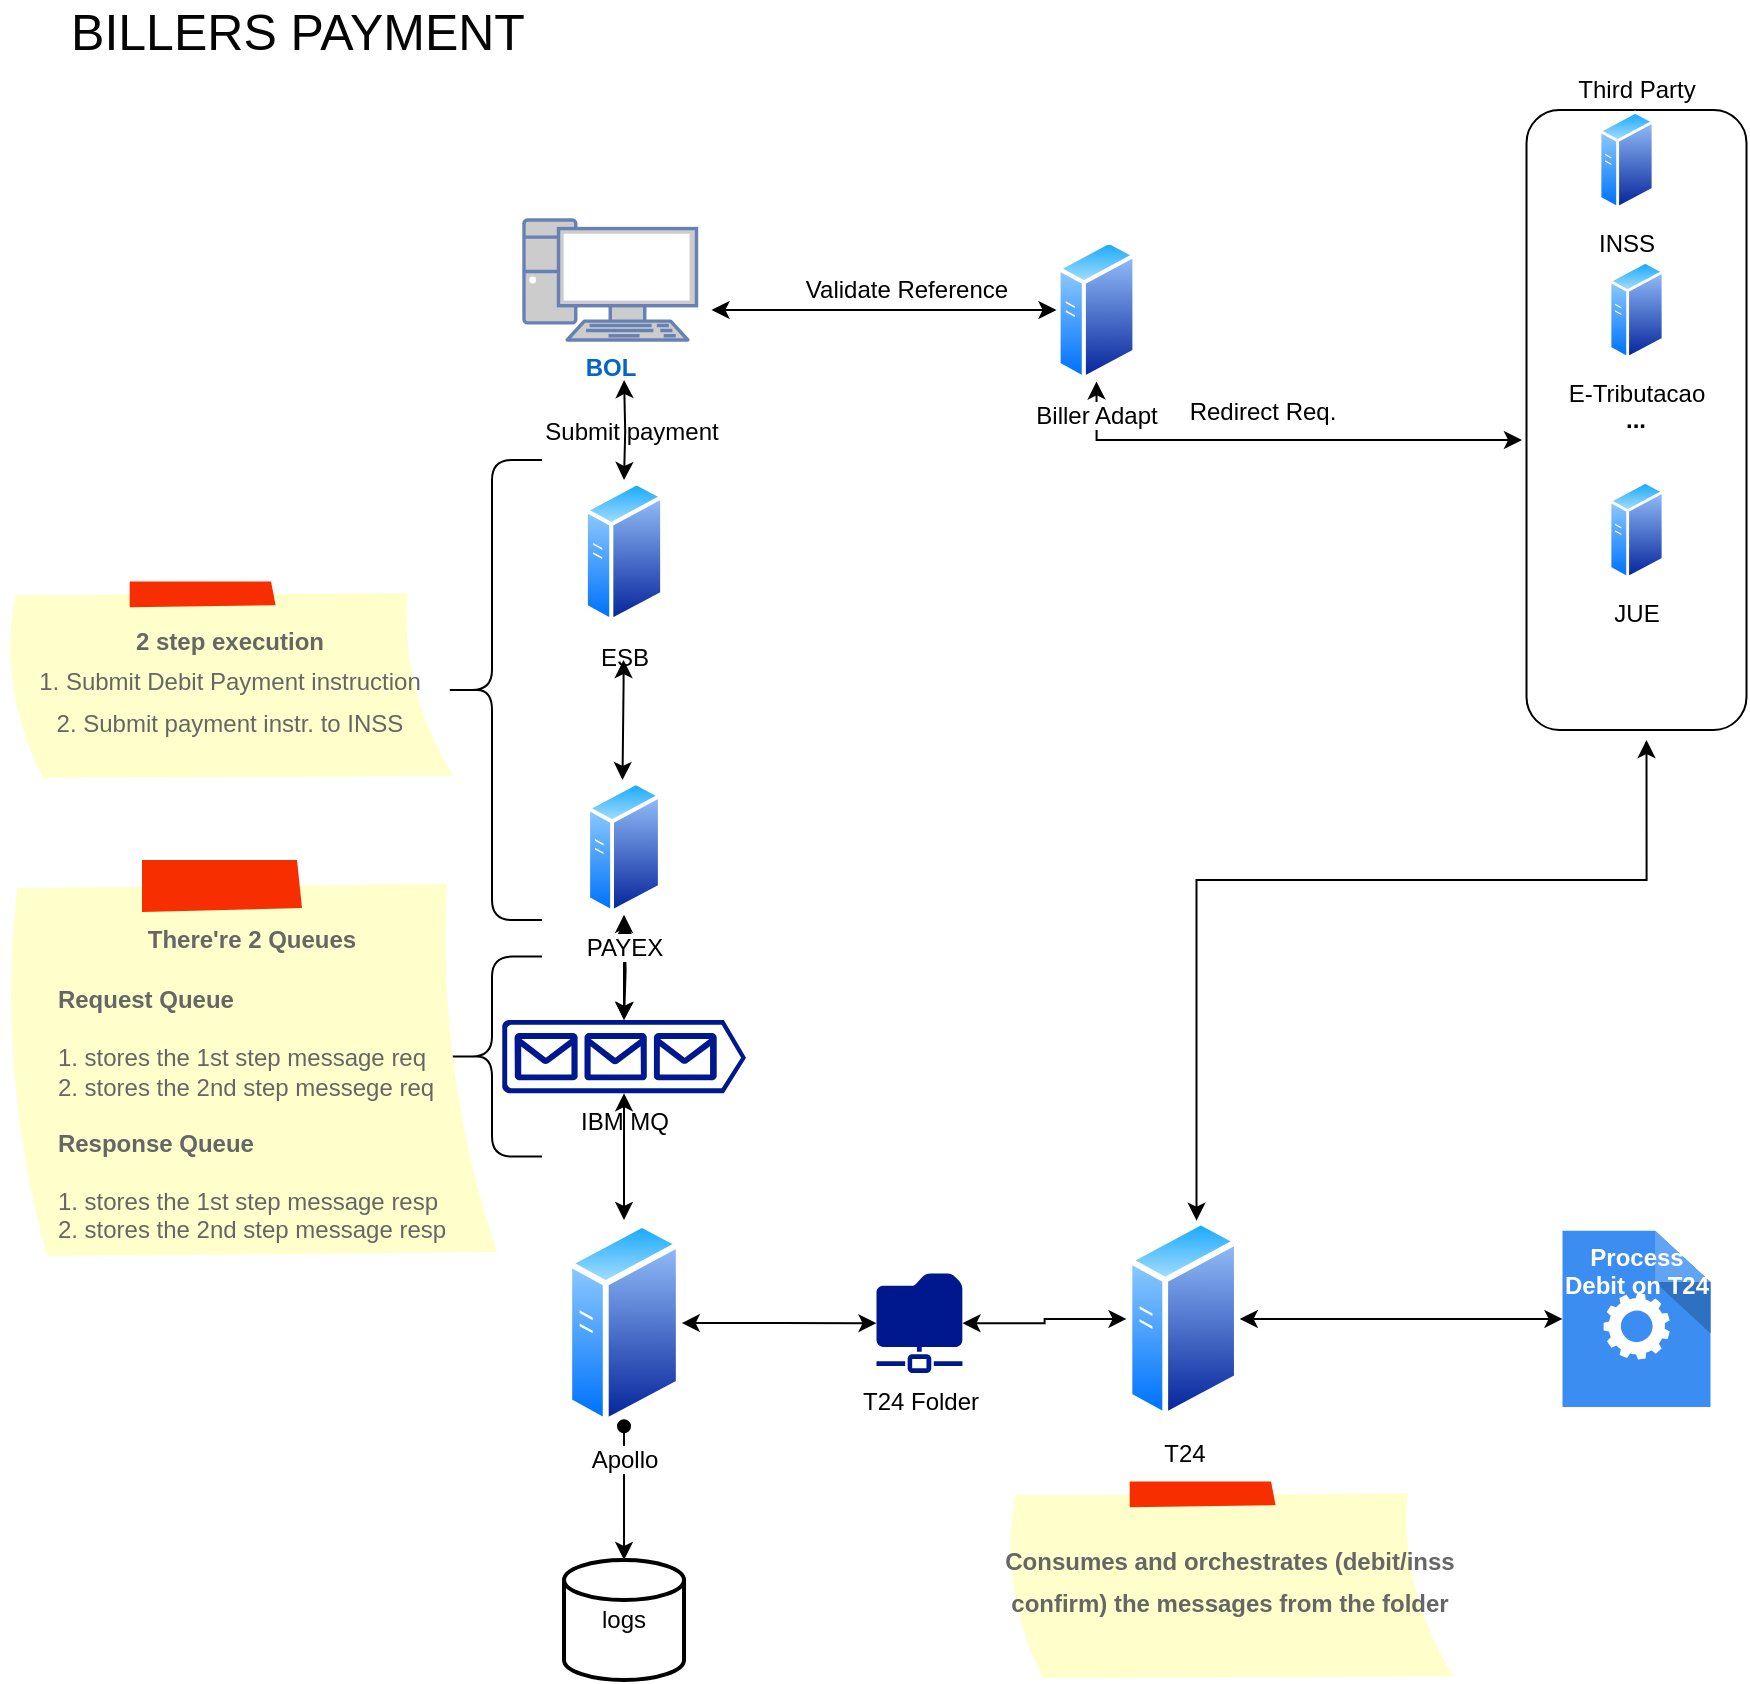 <mxfile version="20.8.20" type="github">
  <diagram name="Page-1" id="_bZPbaJvds2nwed7FF_N">
    <mxGraphModel dx="780" dy="397" grid="1" gridSize="10" guides="1" tooltips="1" connect="1" arrows="1" fold="1" page="1" pageScale="1" pageWidth="850" pageHeight="1100" background="#ffffff" math="0" shadow="0">
      <root>
        <mxCell id="0" />
        <mxCell id="1" parent="0" />
        <mxCell id="89XUOfNxnymho5QkixXb-4" value="&lt;b&gt;...&lt;/b&gt;" style="rounded=1;whiteSpace=wrap;html=1;" vertex="1" parent="1">
          <mxGeometry x="762.25" y="65" width="110" height="310" as="geometry" />
        </mxCell>
        <mxCell id="89XUOfNxnymho5QkixXb-17" style="edgeStyle=orthogonalEdgeStyle;rounded=0;orthogonalLoop=1;jettySize=auto;html=1;entryX=0.5;entryY=0;entryDx=0;entryDy=0;startArrow=classic;startFill=1;" edge="1" parent="1" target="89XUOfNxnymho5QkixXb-14">
          <mxGeometry relative="1" as="geometry">
            <mxPoint x="311.05" y="200" as="sourcePoint" />
          </mxGeometry>
        </mxCell>
        <mxCell id="89XUOfNxnymho5QkixXb-6" style="edgeStyle=orthogonalEdgeStyle;rounded=0;orthogonalLoop=1;jettySize=auto;html=1;startArrow=classic;startFill=1;" edge="1" parent="1" source="89XUOfNxnymho5QkixXb-2">
          <mxGeometry relative="1" as="geometry">
            <mxPoint x="760" y="230" as="targetPoint" />
            <Array as="points">
              <mxPoint x="547" y="230" />
              <mxPoint x="760" y="230" />
            </Array>
          </mxGeometry>
        </mxCell>
        <mxCell id="89XUOfNxnymho5QkixXb-2" value="Biller Adapt" style="aspect=fixed;perimeter=ellipsePerimeter;html=1;align=center;shadow=0;dashed=0;spacingTop=3;image;image=img/lib/active_directory/generic_server.svg;" vertex="1" parent="1">
          <mxGeometry x="527.25" y="129.28" width="40" height="71.43" as="geometry" />
        </mxCell>
        <mxCell id="89XUOfNxnymho5QkixXb-5" value="Third Party" style="text;html=1;align=center;verticalAlign=middle;resizable=0;points=[];autosize=1;strokeColor=none;fillColor=none;" vertex="1" parent="1">
          <mxGeometry x="777.25" y="40" width="80" height="30" as="geometry" />
        </mxCell>
        <mxCell id="89XUOfNxnymho5QkixXb-7" value="INSS" style="aspect=fixed;perimeter=ellipsePerimeter;html=1;align=center;shadow=0;dashed=0;spacingTop=3;image;image=img/lib/active_directory/generic_server.svg;" vertex="1" parent="1">
          <mxGeometry x="798.25" y="65" width="28.0" height="50" as="geometry" />
        </mxCell>
        <mxCell id="89XUOfNxnymho5QkixXb-8" value="E-Tributacao" style="aspect=fixed;perimeter=ellipsePerimeter;html=1;align=center;shadow=0;dashed=0;spacingTop=3;image;image=img/lib/active_directory/generic_server.svg;" vertex="1" parent="1">
          <mxGeometry x="803.25" y="140" width="28.0" height="50" as="geometry" />
        </mxCell>
        <mxCell id="89XUOfNxnymho5QkixXb-10" value="JUE" style="aspect=fixed;perimeter=ellipsePerimeter;html=1;align=center;shadow=0;dashed=0;spacingTop=3;image;image=img/lib/active_directory/generic_server.svg;" vertex="1" parent="1">
          <mxGeometry x="803.25" y="250" width="28.0" height="50" as="geometry" />
        </mxCell>
        <mxCell id="89XUOfNxnymho5QkixXb-11" value="Validate Reference" style="text;html=1;align=center;verticalAlign=middle;resizable=0;points=[];autosize=1;strokeColor=none;fillColor=none;" vertex="1" parent="1">
          <mxGeometry x="392.25" y="140" width="120" height="30" as="geometry" />
        </mxCell>
        <mxCell id="89XUOfNxnymho5QkixXb-12" value="Redirect Req." style="text;html=1;align=center;verticalAlign=middle;resizable=0;points=[];autosize=1;strokeColor=none;fillColor=none;" vertex="1" parent="1">
          <mxGeometry x="580" y="200.71" width="100" height="30" as="geometry" />
        </mxCell>
        <mxCell id="89XUOfNxnymho5QkixXb-13" value="" style="endArrow=classic;startArrow=classic;html=1;rounded=0;entryX=0;entryY=0.5;entryDx=0;entryDy=0;" edge="1" parent="1" target="89XUOfNxnymho5QkixXb-2">
          <mxGeometry width="50" height="50" relative="1" as="geometry">
            <mxPoint x="354.75" y="164.999" as="sourcePoint" />
            <mxPoint x="467.25" y="150.71" as="targetPoint" />
          </mxGeometry>
        </mxCell>
        <mxCell id="89XUOfNxnymho5QkixXb-14" value="ESB" style="aspect=fixed;perimeter=ellipsePerimeter;html=1;align=center;shadow=0;dashed=0;spacingTop=3;image;image=img/lib/active_directory/generic_server.svg;" vertex="1" parent="1">
          <mxGeometry x="290.88" y="250" width="40.25" height="71.88" as="geometry" />
        </mxCell>
        <mxCell id="89XUOfNxnymho5QkixXb-21" style="edgeStyle=orthogonalEdgeStyle;rounded=0;orthogonalLoop=1;jettySize=auto;html=1;entryX=0.5;entryY=0;entryDx=0;entryDy=0;entryPerimeter=0;startArrow=classic;startFill=1;" edge="1" parent="1" source="89XUOfNxnymho5QkixXb-15" target="89XUOfNxnymho5QkixXb-20">
          <mxGeometry relative="1" as="geometry" />
        </mxCell>
        <mxCell id="89XUOfNxnymho5QkixXb-37" value="" style="edgeStyle=orthogonalEdgeStyle;rounded=0;orthogonalLoop=1;jettySize=auto;html=1;fontSize=12;fontColor=#050505;startArrow=classic;startFill=1;" edge="1" parent="1" target="89XUOfNxnymho5QkixXb-20">
          <mxGeometry relative="1" as="geometry">
            <mxPoint x="311.25" y="470" as="sourcePoint" />
          </mxGeometry>
        </mxCell>
        <mxCell id="89XUOfNxnymho5QkixXb-15" value="PAYEX" style="aspect=fixed;perimeter=ellipsePerimeter;html=1;align=center;shadow=0;dashed=0;spacingTop=3;image;image=img/lib/active_directory/generic_server.svg;" vertex="1" parent="1">
          <mxGeometry x="292.13" y="400" width="37.75" height="67.41" as="geometry" />
        </mxCell>
        <mxCell id="89XUOfNxnymho5QkixXb-24" style="edgeStyle=orthogonalEdgeStyle;rounded=0;orthogonalLoop=1;jettySize=auto;html=1;startArrow=classic;startFill=1;" edge="1" parent="1" source="89XUOfNxnymho5QkixXb-20" target="89XUOfNxnymho5QkixXb-22">
          <mxGeometry relative="1" as="geometry" />
        </mxCell>
        <mxCell id="89XUOfNxnymho5QkixXb-20" value="IBM MQ" style="sketch=0;aspect=fixed;pointerEvents=1;shadow=0;dashed=0;html=1;strokeColor=none;labelPosition=center;verticalLabelPosition=bottom;verticalAlign=top;align=center;fillColor=#00188D;shape=mxgraph.azure.queue_generic" vertex="1" parent="1">
          <mxGeometry x="250" y="520" width="122" height="36.6" as="geometry" />
        </mxCell>
        <mxCell id="89XUOfNxnymho5QkixXb-26" style="edgeStyle=orthogonalEdgeStyle;rounded=0;orthogonalLoop=1;jettySize=auto;html=1;startArrow=classic;startFill=1;" edge="1" parent="1" source="89XUOfNxnymho5QkixXb-22" target="89XUOfNxnymho5QkixXb-25">
          <mxGeometry relative="1" as="geometry" />
        </mxCell>
        <mxCell id="89XUOfNxnymho5QkixXb-45" style="edgeStyle=orthogonalEdgeStyle;rounded=0;orthogonalLoop=1;jettySize=auto;html=1;entryX=0.5;entryY=0;entryDx=0;entryDy=0;entryPerimeter=0;fontSize=12;fontColor=#050505;startArrow=oval;startFill=1;" edge="1" parent="1" source="89XUOfNxnymho5QkixXb-22" target="89XUOfNxnymho5QkixXb-44">
          <mxGeometry relative="1" as="geometry" />
        </mxCell>
        <mxCell id="89XUOfNxnymho5QkixXb-22" value="Apollo" style="aspect=fixed;perimeter=ellipsePerimeter;html=1;align=center;shadow=0;dashed=0;spacingTop=3;image;image=img/lib/active_directory/generic_server.svg;" vertex="1" parent="1">
          <mxGeometry x="282.13" y="620" width="57.75" height="103.12" as="geometry" />
        </mxCell>
        <mxCell id="89XUOfNxnymho5QkixXb-28" value="" style="edgeStyle=orthogonalEdgeStyle;rounded=0;orthogonalLoop=1;jettySize=auto;html=1;startArrow=classic;startFill=1;" edge="1" parent="1" source="89XUOfNxnymho5QkixXb-25" target="89XUOfNxnymho5QkixXb-27">
          <mxGeometry relative="1" as="geometry" />
        </mxCell>
        <mxCell id="89XUOfNxnymho5QkixXb-25" value="T24 Folder&lt;br&gt;" style="sketch=0;aspect=fixed;pointerEvents=1;shadow=0;dashed=0;html=1;strokeColor=none;labelPosition=center;verticalLabelPosition=bottom;verticalAlign=top;align=center;fillColor=#00188D;shape=mxgraph.mscae.enterprise.shared_folder" vertex="1" parent="1">
          <mxGeometry x="437.25" y="646.56" width="43" height="50" as="geometry" />
        </mxCell>
        <mxCell id="89XUOfNxnymho5QkixXb-31" style="edgeStyle=orthogonalEdgeStyle;rounded=0;orthogonalLoop=1;jettySize=auto;html=1;entryX=0.5;entryY=1;entryDx=0;entryDy=0;fontColor=#FFFFFF;startArrow=classic;startFill=1;" edge="1" parent="1" source="89XUOfNxnymho5QkixXb-27">
          <mxGeometry relative="1" as="geometry">
            <mxPoint x="822.25" y="380" as="targetPoint" />
            <Array as="points">
              <mxPoint x="597.25" y="450" />
              <mxPoint x="822.25" y="450" />
            </Array>
          </mxGeometry>
        </mxCell>
        <mxCell id="89XUOfNxnymho5QkixXb-32" style="edgeStyle=orthogonalEdgeStyle;rounded=0;orthogonalLoop=1;jettySize=auto;html=1;fontColor=#FFFFFF;startArrow=classic;startFill=1;" edge="1" parent="1" source="89XUOfNxnymho5QkixXb-27" target="89XUOfNxnymho5QkixXb-30">
          <mxGeometry relative="1" as="geometry" />
        </mxCell>
        <mxCell id="89XUOfNxnymho5QkixXb-27" value="T24" style="aspect=fixed;perimeter=ellipsePerimeter;html=1;align=center;shadow=0;dashed=0;spacingTop=3;image;image=img/lib/active_directory/generic_server.svg;direction=east;" vertex="1" parent="1">
          <mxGeometry x="562.25" y="618.89" width="56.63" height="101.11" as="geometry" />
        </mxCell>
        <mxCell id="89XUOfNxnymho5QkixXb-30" value="&lt;font color=&quot;#ffffff&quot;&gt;&lt;b&gt;Process&lt;br&gt;Debit on T24&lt;/b&gt;&lt;/font&gt;" style="sketch=0;html=1;aspect=fixed;strokeColor=none;shadow=0;align=center;verticalAlign=top;fillColor=#3B8DF1;shape=mxgraph.gcp2.process" vertex="1" parent="1">
          <mxGeometry x="780.25" y="625.39" width="74" height="88.1" as="geometry" />
        </mxCell>
        <mxCell id="89XUOfNxnymho5QkixXb-33" value="&lt;b&gt;BOL&lt;/b&gt;" style="fontColor=#0066CC;verticalAlign=top;verticalLabelPosition=bottom;labelPosition=center;align=center;html=1;outlineConnect=0;fillColor=#CCCCCC;strokeColor=#6881B3;gradientColor=none;gradientDirection=north;strokeWidth=2;shape=mxgraph.networks.pc;" vertex="1" parent="1">
          <mxGeometry x="261" y="120" width="86.25" height="60" as="geometry" />
        </mxCell>
        <mxCell id="89XUOfNxnymho5QkixXb-18" style="edgeStyle=orthogonalEdgeStyle;rounded=0;orthogonalLoop=1;jettySize=auto;html=1;startArrow=classic;startFill=1;entryX=0.5;entryY=0;entryDx=0;entryDy=0;" edge="1" parent="1" target="89XUOfNxnymho5QkixXb-15">
          <mxGeometry relative="1" as="geometry">
            <mxPoint x="310.75" y="340" as="sourcePoint" />
            <mxPoint x="310.5" y="382.64" as="targetPoint" />
            <Array as="points">
              <mxPoint x="311.25" y="351" />
              <mxPoint x="310.25" y="351" />
              <mxPoint x="310.25" y="400" />
            </Array>
          </mxGeometry>
        </mxCell>
        <mxCell id="89XUOfNxnymho5QkixXb-34" value="&lt;font style=&quot;font-size: 25px;&quot; color=&quot;#050505&quot;&gt;BILLERS PAYMENT&lt;/font&gt;" style="text;html=1;strokeColor=none;fillColor=none;align=center;verticalAlign=middle;whiteSpace=wrap;rounded=0;fontColor=#FFFFFF;" vertex="1" parent="1">
          <mxGeometry x="10" y="10" width="276" height="30" as="geometry" />
        </mxCell>
        <mxCell id="89XUOfNxnymho5QkixXb-36" value="&lt;font style=&quot;font-size: 12px;&quot;&gt;Submit payment&lt;/font&gt;" style="text;html=1;strokeColor=none;fillColor=none;align=center;verticalAlign=middle;whiteSpace=wrap;rounded=0;fontSize=25;fontColor=#050505;" vertex="1" parent="1">
          <mxGeometry x="267.25" y="200" width="96.12" height="40" as="geometry" />
        </mxCell>
        <mxCell id="89XUOfNxnymho5QkixXb-41" value="" style="shape=curlyBracket;whiteSpace=wrap;html=1;rounded=1;labelPosition=left;verticalLabelPosition=middle;align=right;verticalAlign=middle;fontSize=12;fontColor=#050505;" vertex="1" parent="1">
          <mxGeometry x="220" y="240" width="50" height="230" as="geometry" />
        </mxCell>
        <mxCell id="89XUOfNxnymho5QkixXb-43" value="&lt;font style=&quot;font-size: 12px;&quot;&gt;&lt;b&gt;2 step execution&lt;br&gt;&lt;/b&gt;1. Submit Debit Payment instruction&lt;br&gt;&lt;/font&gt;&lt;font style=&quot;font-size: 12px;&quot;&gt;2. Submit payment instr. to INSS&lt;/font&gt;" style="strokeWidth=1;shadow=0;dashed=0;align=center;html=1;shape=mxgraph.mockup.text.stickyNote2;fontColor=#666666;mainText=;fontSize=17;whiteSpace=wrap;fillColor=#ffffcc;strokeColor=#F62E00;" vertex="1" parent="1">
          <mxGeometry y="300.71" width="228" height="99.29" as="geometry" />
        </mxCell>
        <mxCell id="89XUOfNxnymho5QkixXb-44" value="logs" style="strokeWidth=2;html=1;shape=mxgraph.flowchart.database;whiteSpace=wrap;fontSize=12;fontColor=#050505;" vertex="1" parent="1">
          <mxGeometry x="281.01" y="790" width="60" height="60" as="geometry" />
        </mxCell>
        <mxCell id="89XUOfNxnymho5QkixXb-46" value="" style="shape=curlyBracket;whiteSpace=wrap;html=1;rounded=1;labelPosition=left;verticalLabelPosition=middle;align=right;verticalAlign=middle;fontSize=12;fontColor=#050505;" vertex="1" parent="1">
          <mxGeometry x="220" y="488.3" width="50" height="100" as="geometry" />
        </mxCell>
        <mxCell id="89XUOfNxnymho5QkixXb-47" value="&lt;font style=&quot;font-size: 12px;&quot;&gt;&lt;b&gt;&lt;br&gt;There&#39;re 2 Queues&lt;/b&gt;&lt;br&gt;&lt;div style=&quot;font-weight: bold; text-align: left;&quot;&gt;&lt;span style=&quot;background-color: initial;&quot;&gt;&lt;br&gt;&lt;/span&gt;&lt;/div&gt;&lt;div style=&quot;font-weight: bold; text-align: left;&quot;&gt;&lt;span style=&quot;background-color: initial;&quot;&gt;Request Queue&lt;/span&gt;&lt;/div&gt;&lt;div style=&quot;font-weight: bold; text-align: left;&quot;&gt;&lt;span style=&quot;background-color: initial;&quot;&gt;&lt;br&gt;&lt;/span&gt;&lt;/div&gt;&lt;div style=&quot;text-align: left;&quot;&gt;&lt;span style=&quot;background-color: initial;&quot;&gt;1. stores the 1st step message req&lt;/span&gt;&lt;/div&gt;&lt;div style=&quot;text-align: left;&quot;&gt;&lt;span style=&quot;background-color: initial;&quot;&gt;2. stores the 2nd step messege req&lt;/span&gt;&lt;/div&gt;&lt;div style=&quot;font-weight: bold; text-align: left;&quot;&gt;&lt;span style=&quot;background-color: initial;&quot;&gt;&lt;br&gt;&lt;/span&gt;&lt;/div&gt;&lt;/font&gt;&lt;font style=&quot;font-size: 12px;&quot;&gt;&lt;div style=&quot;font-weight: bold; text-align: left;&quot;&gt;&lt;span style=&quot;background-color: initial;&quot;&gt;Response Queue&lt;/span&gt;&lt;/div&gt;&lt;div style=&quot;text-align: left;&quot;&gt;&lt;span style=&quot;background-color: initial;&quot;&gt;&lt;br&gt;&lt;/span&gt;&lt;/div&gt;&lt;div style=&quot;text-align: left;&quot;&gt;&lt;span style=&quot;border-color: var(--border-color); text-align: center;&quot;&gt;&lt;div style=&quot;border-color: var(--border-color); text-align: left;&quot;&gt;&lt;span style=&quot;border-color: var(--border-color); background-color: initial;&quot;&gt;1. stores the 1st step message resp&lt;/span&gt;&lt;/div&gt;&lt;div style=&quot;border-color: var(--border-color); text-align: left;&quot;&gt;&lt;span style=&quot;border-color: var(--border-color); background-color: initial;&quot;&gt;2. stores the 2nd step message resp&lt;/span&gt;&lt;/div&gt;&lt;/span&gt;&lt;/div&gt;&lt;/font&gt;" style="strokeWidth=1;shadow=0;dashed=0;align=center;html=1;shape=mxgraph.mockup.text.stickyNote2;fontColor=#666666;mainText=;fontSize=17;whiteSpace=wrap;fillColor=#ffffcc;strokeColor=#F62E00;" vertex="1" parent="1">
          <mxGeometry y="440" width="250" height="200" as="geometry" />
        </mxCell>
        <mxCell id="89XUOfNxnymho5QkixXb-48" value="&lt;span style=&quot;font-size: 12px;&quot;&gt;&lt;b&gt;Consumes and orchestrates (debit/inss confirm) the messages from the folder&lt;/b&gt;&lt;/span&gt;" style="strokeWidth=1;shadow=0;dashed=0;align=center;html=1;shape=mxgraph.mockup.text.stickyNote2;fontColor=#666666;mainText=;fontSize=17;whiteSpace=wrap;fillColor=#ffffcc;strokeColor=#F62E00;" vertex="1" parent="1">
          <mxGeometry x="500" y="750.71" width="228" height="99.29" as="geometry" />
        </mxCell>
      </root>
    </mxGraphModel>
  </diagram>
</mxfile>

